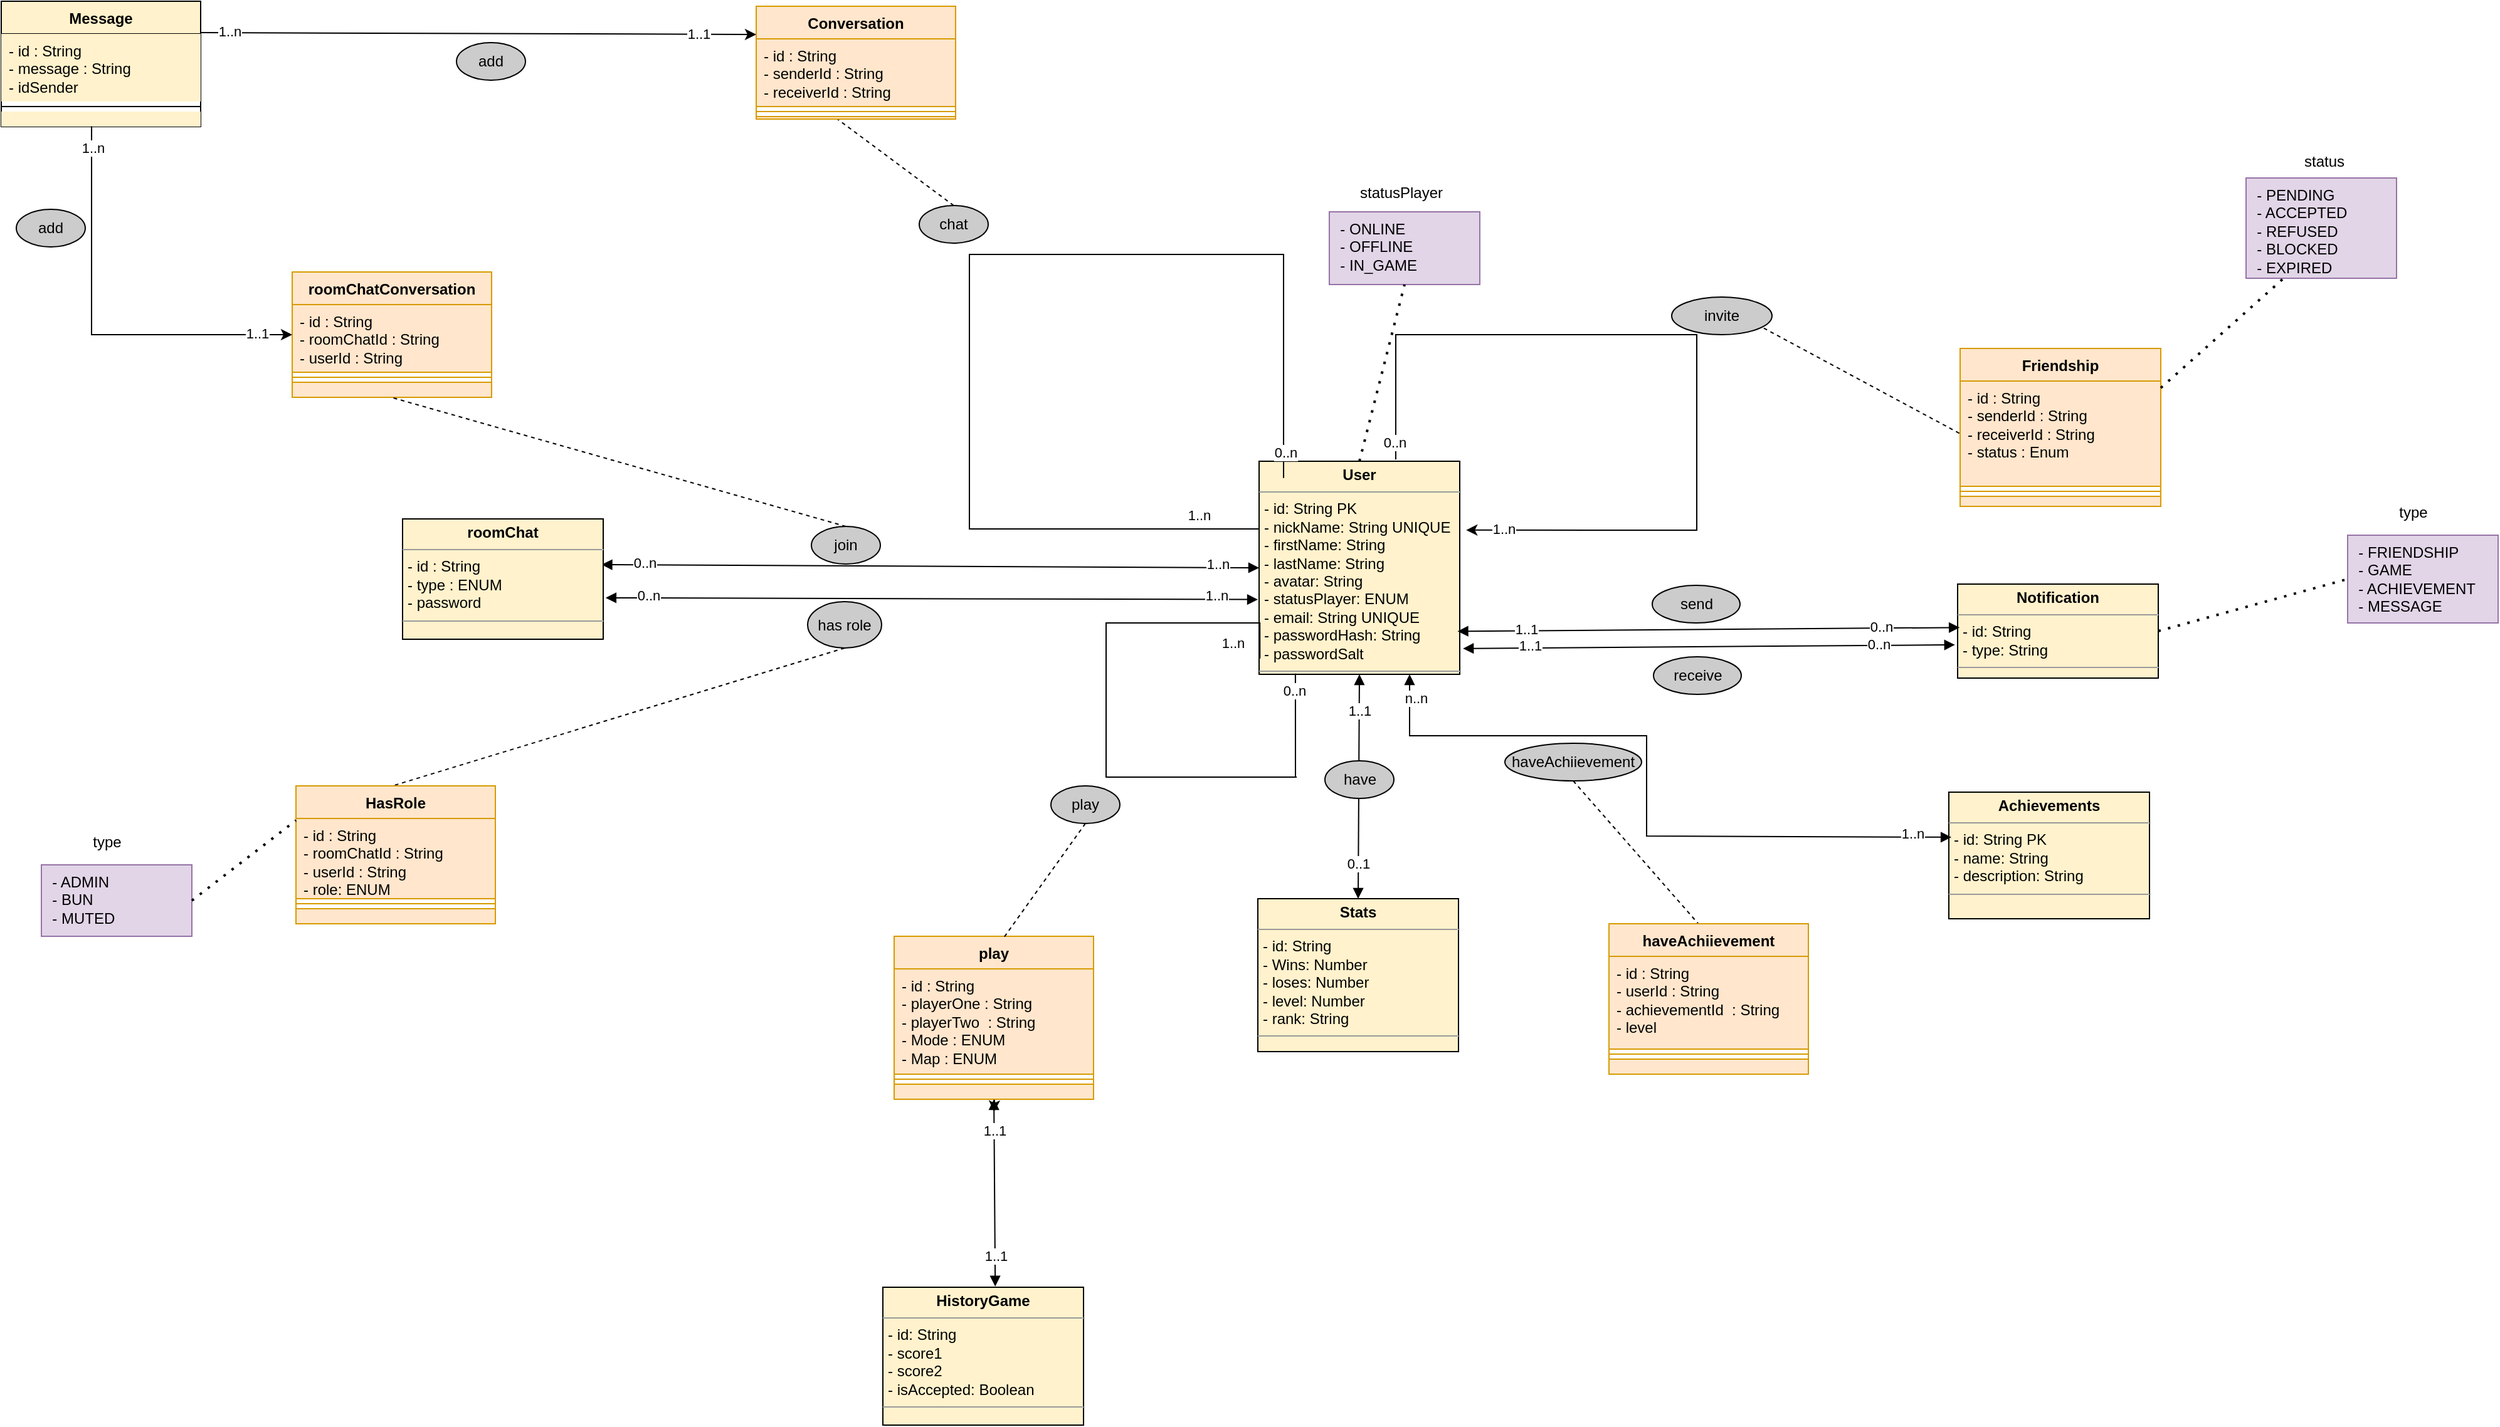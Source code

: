 <mxfile version="21.6.2" type="github">
  <diagram id="C5RBs43oDa-KdzZeNtuy" name="Page-1">
    <mxGraphModel dx="3781" dy="1360" grid="1" gridSize="10" guides="1" tooltips="1" connect="1" arrows="1" fold="1" page="1" pageScale="1" pageWidth="827" pageHeight="1169" math="0" shadow="0">
      <root>
        <mxCell id="WIyWlLk6GJQsqaUBKTNV-0" />
        <mxCell id="WIyWlLk6GJQsqaUBKTNV-1" parent="WIyWlLk6GJQsqaUBKTNV-0" />
        <mxCell id="t-XptclObG062WxtiwhP-8" value="" style="endArrow=none;dashed=1;html=1;rounded=0;exitX=0.918;exitY=0.827;exitDx=0;exitDy=0;exitPerimeter=0;entryX=0;entryY=0.5;entryDx=0;entryDy=0;" parent="WIyWlLk6GJQsqaUBKTNV-1" source="t-XptclObG062WxtiwhP-11" target="MghvTw19m4ujnlylOvt--108" edge="1">
          <mxGeometry width="50" height="50" relative="1" as="geometry">
            <mxPoint x="947" y="1420" as="sourcePoint" />
            <mxPoint x="967" y="1468" as="targetPoint" />
          </mxGeometry>
        </mxCell>
        <mxCell id="t-XptclObG062WxtiwhP-11" value="invite" style="ellipse;whiteSpace=wrap;html=1;fillColor=#CCCCCC;" parent="WIyWlLk6GJQsqaUBKTNV-1" vertex="1">
          <mxGeometry x="940" y="1290" width="80" height="30" as="geometry" />
        </mxCell>
        <mxCell id="MghvTw19m4ujnlylOvt--89" value="&lt;p style=&quot;margin:0px;margin-top:4px;text-align:center;&quot;&gt;&lt;b&gt;User&lt;/b&gt;&lt;/p&gt;&lt;hr size=&quot;1&quot;&gt;&lt;p style=&quot;margin:0px;margin-left:4px;&quot;&gt;- id: String PK&lt;/p&gt;&lt;p style=&quot;margin:0px;margin-left:4px;&quot;&gt;- nickName: String UNIQUE&lt;/p&gt;&lt;p style=&quot;margin:0px;margin-left:4px;&quot;&gt;- firstName: String&lt;/p&gt;&lt;p style=&quot;margin:0px;margin-left:4px;&quot;&gt;- lastName: String&lt;/p&gt;&lt;p style=&quot;margin:0px;margin-left:4px;&quot;&gt;- avatar: String&lt;/p&gt;&lt;p style=&quot;margin:0px;margin-left:4px;&quot;&gt;- statusPlayer: ENUM&lt;/p&gt;&lt;p style=&quot;margin:0px;margin-left:4px;&quot;&gt;- email: String UNIQUE&lt;/p&gt;&lt;p style=&quot;margin:0px;margin-left:4px;&quot;&gt;- passwordHash: String&lt;/p&gt;&lt;p style=&quot;margin:0px;margin-left:4px;&quot;&gt;- passwordSalt&lt;/p&gt;&lt;hr size=&quot;1&quot;&gt;&lt;p style=&quot;margin:0px;margin-left:4px;&quot;&gt;&lt;br&gt;&lt;/p&gt;" style="verticalAlign=top;align=left;overflow=fill;fontSize=12;fontFamily=Helvetica;html=1;whiteSpace=wrap;fillColor=#FFF2CC;" parent="WIyWlLk6GJQsqaUBKTNV-1" vertex="1">
          <mxGeometry x="611" y="1421" width="160" height="170" as="geometry" />
        </mxCell>
        <mxCell id="MghvTw19m4ujnlylOvt--91" value="&lt;p style=&quot;margin:0px;margin-top:4px;text-align:center;&quot;&gt;&lt;b&gt;Stats&lt;/b&gt;&lt;/p&gt;&lt;hr size=&quot;1&quot;&gt;&lt;p style=&quot;margin:0px;margin-left:4px;&quot;&gt;- id: String&lt;br&gt;&lt;/p&gt;&lt;p style=&quot;margin:0px;margin-left:4px;&quot;&gt;- Wins: Number&lt;/p&gt;&lt;p style=&quot;margin:0px;margin-left:4px;&quot;&gt;- loses: Number&lt;/p&gt;&lt;p style=&quot;margin:0px;margin-left:4px;&quot;&gt;- level: Number&lt;/p&gt;&lt;p style=&quot;margin:0px;margin-left:4px;&quot;&gt;- rank: String&lt;/p&gt;&lt;hr size=&quot;1&quot;&gt;&lt;p style=&quot;margin:0px;margin-left:4px;&quot;&gt;&lt;br&gt;&lt;/p&gt;" style="verticalAlign=top;align=left;overflow=fill;fontSize=12;fontFamily=Helvetica;html=1;whiteSpace=wrap;fillColor=#FFF2CC;" parent="WIyWlLk6GJQsqaUBKTNV-1" vertex="1">
          <mxGeometry x="610" y="1770" width="160" height="122" as="geometry" />
        </mxCell>
        <mxCell id="MghvTw19m4ujnlylOvt--92" value="&lt;p style=&quot;margin:0px;margin-top:4px;text-align:center;&quot;&gt;&lt;b&gt;Achievements&lt;/b&gt;&lt;/p&gt;&lt;hr size=&quot;1&quot;&gt;&lt;p style=&quot;margin:0px;margin-left:4px;&quot;&gt;- id: String PK&lt;/p&gt;&lt;p style=&quot;margin:0px;margin-left:4px;&quot;&gt;- name: String&lt;/p&gt;&lt;p style=&quot;margin:0px;margin-left:4px;&quot;&gt;- description: String&lt;/p&gt;&lt;hr size=&quot;1&quot;&gt;&lt;p style=&quot;margin:0px;margin-left:4px;&quot;&gt;&lt;br&gt;&lt;/p&gt;" style="verticalAlign=top;align=left;overflow=fill;fontSize=12;fontFamily=Helvetica;html=1;whiteSpace=wrap;fillColor=#FFF2CC;" parent="WIyWlLk6GJQsqaUBKTNV-1" vertex="1">
          <mxGeometry x="1161" y="1685" width="160" height="101" as="geometry" />
        </mxCell>
        <mxCell id="MghvTw19m4ujnlylOvt--94" value="&lt;p style=&quot;margin:0px;margin-top:4px;text-align:center;&quot;&gt;&lt;b&gt;HistoryGame&lt;/b&gt;&lt;/p&gt;&lt;hr size=&quot;1&quot;&gt;&lt;p style=&quot;margin:0px;margin-left:4px;&quot;&gt;- id: String&lt;/p&gt;&lt;p style=&quot;margin:0px;margin-left:4px;&quot;&gt;- score1&lt;/p&gt;&lt;p style=&quot;margin:0px;margin-left:4px;&quot;&gt;- score2&lt;/p&gt;&lt;p style=&quot;margin:0px;margin-left:4px;&quot;&gt;- isAccepted: Boolean&lt;/p&gt;&lt;hr size=&quot;1&quot;&gt;&lt;p style=&quot;margin:0px;margin-left:4px;&quot;&gt;&lt;br&gt;&lt;/p&gt;&lt;p style=&quot;margin:0px;margin-left:4px;&quot;&gt;&lt;br&gt;&lt;/p&gt;" style="verticalAlign=top;align=left;overflow=fill;fontSize=12;fontFamily=Helvetica;html=1;whiteSpace=wrap;fillColor=#FFF2CC;" parent="WIyWlLk6GJQsqaUBKTNV-1" vertex="1">
          <mxGeometry x="311" y="2080" width="160" height="110" as="geometry" />
        </mxCell>
        <mxCell id="MghvTw19m4ujnlylOvt--97" value="" style="endArrow=block;startArrow=block;endFill=1;startFill=1;html=1;rounded=0;entryX=0.5;entryY=1;entryDx=0;entryDy=0;exitX=0.5;exitY=0;exitDx=0;exitDy=0;" parent="WIyWlLk6GJQsqaUBKTNV-1" source="MghvTw19m4ujnlylOvt--91" target="MghvTw19m4ujnlylOvt--89" edge="1">
          <mxGeometry width="160" relative="1" as="geometry">
            <mxPoint x="897" y="1580" as="sourcePoint" />
            <mxPoint x="896" y="1420" as="targetPoint" />
          </mxGeometry>
        </mxCell>
        <mxCell id="MghvTw19m4ujnlylOvt--98" value="1..1" style="edgeLabel;html=1;align=center;verticalAlign=middle;resizable=0;points=[];" parent="MghvTw19m4ujnlylOvt--97" vertex="1" connectable="0">
          <mxGeometry x="0.689" relative="1" as="geometry">
            <mxPoint y="1" as="offset" />
          </mxGeometry>
        </mxCell>
        <mxCell id="MghvTw19m4ujnlylOvt--99" value="0..1" style="edgeLabel;html=1;align=center;verticalAlign=middle;resizable=0;points=[];" parent="MghvTw19m4ujnlylOvt--97" vertex="1" connectable="0">
          <mxGeometry x="-0.728" relative="1" as="geometry">
            <mxPoint y="-4" as="offset" />
          </mxGeometry>
        </mxCell>
        <mxCell id="MghvTw19m4ujnlylOvt--106" value="have" style="ellipse;whiteSpace=wrap;html=1;fillColor=#CCCCCC;" parent="WIyWlLk6GJQsqaUBKTNV-1" vertex="1">
          <mxGeometry x="663.5" y="1660" width="55" height="30" as="geometry" />
        </mxCell>
        <mxCell id="MghvTw19m4ujnlylOvt--107" value="Friendship" style="swimlane;fontStyle=1;align=center;verticalAlign=top;childLayout=stackLayout;horizontal=1;startSize=26;horizontalStack=0;resizeParent=1;resizeParentMax=0;resizeLast=0;collapsible=1;marginBottom=0;whiteSpace=wrap;html=1;fillColor=#ffe6cc;strokeColor=#d79b00;" parent="WIyWlLk6GJQsqaUBKTNV-1" vertex="1">
          <mxGeometry x="1170" y="1331" width="160" height="126" as="geometry">
            <mxRectangle x="760" y="440" width="100" height="30" as="alternateBounds" />
          </mxGeometry>
        </mxCell>
        <mxCell id="MghvTw19m4ujnlylOvt--108" value="- id : String&lt;br&gt;- senderId : String&lt;br&gt;- receiverId : String&lt;br&gt;- status : Enum" style="text;strokeColor=#d79b00;fillColor=#ffe6cc;align=left;verticalAlign=top;spacingLeft=4;spacingRight=4;overflow=hidden;rotatable=0;points=[[0,0.5],[1,0.5]];portConstraint=eastwest;whiteSpace=wrap;html=1;" parent="MghvTw19m4ujnlylOvt--107" vertex="1">
          <mxGeometry y="26" width="160" height="84" as="geometry" />
        </mxCell>
        <mxCell id="MghvTw19m4ujnlylOvt--109" value="" style="line;strokeWidth=1;fillColor=none;align=left;verticalAlign=middle;spacingTop=-1;spacingLeft=3;spacingRight=3;rotatable=0;labelPosition=right;points=[];portConstraint=eastwest;strokeColor=inherit;" parent="MghvTw19m4ujnlylOvt--107" vertex="1">
          <mxGeometry y="110" width="160" height="8" as="geometry" />
        </mxCell>
        <mxCell id="MghvTw19m4ujnlylOvt--110" value="" style="text;strokeColor=#d79b00;fillColor=#ffe6cc;align=left;verticalAlign=top;spacingLeft=4;spacingRight=4;overflow=hidden;rotatable=0;points=[[0,0.5],[1,0.5]];portConstraint=eastwest;whiteSpace=wrap;html=1;" parent="MghvTw19m4ujnlylOvt--107" vertex="1">
          <mxGeometry y="118" width="160" height="8" as="geometry" />
        </mxCell>
        <mxCell id="MghvTw19m4ujnlylOvt--111" value="" style="endArrow=classic;html=1;rounded=0;entryX=1.032;entryY=0.323;entryDx=0;entryDy=0;exitX=0.681;exitY=-0.008;exitDx=0;exitDy=0;exitPerimeter=0;entryPerimeter=0;" parent="WIyWlLk6GJQsqaUBKTNV-1" source="MghvTw19m4ujnlylOvt--89" target="MghvTw19m4ujnlylOvt--89" edge="1">
          <mxGeometry width="50" height="50" relative="1" as="geometry">
            <mxPoint x="720" y="1410" as="sourcePoint" />
            <mxPoint x="791" y="1479" as="targetPoint" />
            <Array as="points">
              <mxPoint x="720" y="1320" />
              <mxPoint x="960" y="1320" />
              <mxPoint x="960" y="1476" />
            </Array>
          </mxGeometry>
        </mxCell>
        <mxCell id="MghvTw19m4ujnlylOvt--112" value="0..n" style="edgeLabel;html=1;align=center;verticalAlign=middle;resizable=0;points=[];" parent="MghvTw19m4ujnlylOvt--111" vertex="1" connectable="0">
          <mxGeometry x="-0.96" y="1" relative="1" as="geometry">
            <mxPoint as="offset" />
          </mxGeometry>
        </mxCell>
        <mxCell id="MghvTw19m4ujnlylOvt--113" value="1..n" style="edgeLabel;html=1;align=center;verticalAlign=middle;resizable=0;points=[];" parent="MghvTw19m4ujnlylOvt--111" vertex="1" connectable="0">
          <mxGeometry x="0.941" y="-1" relative="1" as="geometry">
            <mxPoint x="10" as="offset" />
          </mxGeometry>
        </mxCell>
        <mxCell id="MghvTw19m4ujnlylOvt--114" value="&amp;nbsp; - PENDING&lt;br&gt;&amp;nbsp; - ACCEPTED&lt;br&gt;&amp;nbsp; - REFUSED&lt;br&gt;&amp;nbsp; - BLOCKED&lt;br&gt;&amp;nbsp; - EXPIRED" style="whiteSpace=wrap;html=1;align=left;verticalAlign=top;fillColor=#e1d5e7;strokeColor=#9673a6;" parent="WIyWlLk6GJQsqaUBKTNV-1" vertex="1">
          <mxGeometry x="1398" y="1195" width="120" height="80" as="geometry" />
        </mxCell>
        <mxCell id="MghvTw19m4ujnlylOvt--115" value="status" style="text;html=1;align=center;verticalAlign=middle;resizable=0;points=[];autosize=1;strokeColor=none;fillColor=none;" parent="WIyWlLk6GJQsqaUBKTNV-1" vertex="1">
          <mxGeometry x="1430" y="1167" width="60" height="30" as="geometry" />
        </mxCell>
        <mxCell id="MghvTw19m4ujnlylOvt--118" value="" style="endArrow=none;dashed=1;html=1;dashPattern=1 3;strokeWidth=2;rounded=0;exitX=1;exitY=0.25;exitDx=0;exitDy=0;entryX=0.25;entryY=1;entryDx=0;entryDy=0;" parent="WIyWlLk6GJQsqaUBKTNV-1" source="MghvTw19m4ujnlylOvt--107" target="MghvTw19m4ujnlylOvt--114" edge="1">
          <mxGeometry width="50" height="50" relative="1" as="geometry">
            <mxPoint x="1356" y="1339" as="sourcePoint" />
            <mxPoint x="1421" y="1231" as="targetPoint" />
          </mxGeometry>
        </mxCell>
        <mxCell id="MghvTw19m4ujnlylOvt--120" value="" style="endArrow=none;html=1;edgeStyle=orthogonalEdgeStyle;rounded=0;entryX=0.004;entryY=0.926;entryDx=0;entryDy=0;entryPerimeter=0;exitX=0.181;exitY=0.996;exitDx=0;exitDy=0;exitPerimeter=0;" parent="WIyWlLk6GJQsqaUBKTNV-1" source="MghvTw19m4ujnlylOvt--89" target="MghvTw19m4ujnlylOvt--89" edge="1">
          <mxGeometry relative="1" as="geometry">
            <mxPoint x="640" y="1580" as="sourcePoint" />
            <mxPoint x="610" y="1528" as="targetPoint" />
            <Array as="points">
              <mxPoint x="641" y="1673" />
              <mxPoint x="489" y="1673" />
              <mxPoint x="489" y="1550" />
              <mxPoint x="613" y="1550" />
            </Array>
          </mxGeometry>
        </mxCell>
        <mxCell id="MghvTw19m4ujnlylOvt--121" value="1..n" style="edgeLabel;html=1;align=center;verticalAlign=middle;resizable=0;points=[];" parent="MghvTw19m4ujnlylOvt--120" vertex="1" connectable="0">
          <mxGeometry x="0.923" y="2" relative="1" as="geometry">
            <mxPoint x="-24" y="7" as="offset" />
          </mxGeometry>
        </mxCell>
        <mxCell id="MghvTw19m4ujnlylOvt--122" value="0..n" style="edgeLabel;html=1;align=center;verticalAlign=middle;resizable=0;points=[];" parent="MghvTw19m4ujnlylOvt--120" vertex="1" connectable="0">
          <mxGeometry x="-0.948" y="-1" relative="1" as="geometry">
            <mxPoint as="offset" />
          </mxGeometry>
        </mxCell>
        <mxCell id="MghvTw19m4ujnlylOvt--123" value="play" style="ellipse;whiteSpace=wrap;html=1;fillColor=#CCCCCC;" parent="WIyWlLk6GJQsqaUBKTNV-1" vertex="1">
          <mxGeometry x="445" y="1680" width="55" height="30" as="geometry" />
        </mxCell>
        <mxCell id="MghvTw19m4ujnlylOvt--172" style="edgeStyle=orthogonalEdgeStyle;rounded=0;orthogonalLoop=1;jettySize=auto;html=1;" parent="WIyWlLk6GJQsqaUBKTNV-1" edge="1">
          <mxGeometry relative="1" as="geometry">
            <mxPoint x="399.667" y="1940" as="targetPoint" />
            <mxPoint x="400" y="1930" as="sourcePoint" />
          </mxGeometry>
        </mxCell>
        <mxCell id="MghvTw19m4ujnlylOvt--124" value="play" style="swimlane;fontStyle=1;align=center;verticalAlign=top;childLayout=stackLayout;horizontal=1;startSize=26;horizontalStack=0;resizeParent=1;resizeParentMax=0;resizeLast=0;collapsible=1;marginBottom=0;whiteSpace=wrap;html=1;fillColor=#ffe6cc;strokeColor=#d79b00;" parent="WIyWlLk6GJQsqaUBKTNV-1" vertex="1">
          <mxGeometry x="320" y="1800" width="159" height="130" as="geometry">
            <mxRectangle x="199" y="327" width="120" height="30" as="alternateBounds" />
          </mxGeometry>
        </mxCell>
        <mxCell id="MghvTw19m4ujnlylOvt--125" value="- id : String&lt;br&gt;- playerOne : String&lt;br&gt;- playerTwo&amp;nbsp; : String&lt;br&gt;- Mode : ENUM&lt;br&gt;- Map : ENUM" style="text;strokeColor=#d79b00;fillColor=#ffe6cc;align=left;verticalAlign=top;spacingLeft=4;spacingRight=4;overflow=hidden;rotatable=0;points=[[0,0.5],[1,0.5]];portConstraint=eastwest;whiteSpace=wrap;html=1;" parent="MghvTw19m4ujnlylOvt--124" vertex="1">
          <mxGeometry y="26" width="159" height="84" as="geometry" />
        </mxCell>
        <mxCell id="MghvTw19m4ujnlylOvt--126" value="" style="line;strokeWidth=1;fillColor=none;align=left;verticalAlign=middle;spacingTop=-1;spacingLeft=3;spacingRight=3;rotatable=0;labelPosition=right;points=[];portConstraint=eastwest;strokeColor=inherit;" parent="MghvTw19m4ujnlylOvt--124" vertex="1">
          <mxGeometry y="110" width="159" height="8" as="geometry" />
        </mxCell>
        <mxCell id="MghvTw19m4ujnlylOvt--127" value="" style="text;strokeColor=#d79b00;fillColor=#ffe6cc;align=left;verticalAlign=top;spacingLeft=4;spacingRight=4;overflow=hidden;rotatable=0;points=[[0,0.5],[1,0.5]];portConstraint=eastwest;whiteSpace=wrap;html=1;" parent="MghvTw19m4ujnlylOvt--124" vertex="1">
          <mxGeometry y="118" width="159" height="12" as="geometry" />
        </mxCell>
        <mxCell id="MghvTw19m4ujnlylOvt--128" value="" style="endArrow=none;dashed=1;html=1;rounded=0;exitX=0.5;exitY=1;exitDx=0;exitDy=0;entryX=0.547;entryY=0.013;entryDx=0;entryDy=0;entryPerimeter=0;" parent="WIyWlLk6GJQsqaUBKTNV-1" source="MghvTw19m4ujnlylOvt--123" target="MghvTw19m4ujnlylOvt--124" edge="1">
          <mxGeometry width="50" height="50" relative="1" as="geometry">
            <mxPoint x="395" y="1572" as="sourcePoint" />
            <mxPoint x="348" y="1819" as="targetPoint" />
            <Array as="points" />
          </mxGeometry>
        </mxCell>
        <mxCell id="MghvTw19m4ujnlylOvt--129" value="" style="endArrow=block;startArrow=block;endFill=1;startFill=1;html=1;rounded=0;exitX=0.56;exitY=-0.006;exitDx=0;exitDy=0;exitPerimeter=0;" parent="WIyWlLk6GJQsqaUBKTNV-1" source="MghvTw19m4ujnlylOvt--94" target="MghvTw19m4ujnlylOvt--127" edge="1">
          <mxGeometry width="160" relative="1" as="geometry">
            <mxPoint x="400" y="2118" as="sourcePoint" />
            <mxPoint x="400" y="1910" as="targetPoint" />
          </mxGeometry>
        </mxCell>
        <mxCell id="MghvTw19m4ujnlylOvt--130" value="1..1" style="edgeLabel;html=1;align=center;verticalAlign=middle;resizable=0;points=[];" parent="MghvTw19m4ujnlylOvt--129" vertex="1" connectable="0">
          <mxGeometry x="0.689" relative="1" as="geometry">
            <mxPoint y="1" as="offset" />
          </mxGeometry>
        </mxCell>
        <mxCell id="MghvTw19m4ujnlylOvt--131" value="1..1" style="edgeLabel;html=1;align=center;verticalAlign=middle;resizable=0;points=[];" parent="MghvTw19m4ujnlylOvt--129" vertex="1" connectable="0">
          <mxGeometry x="-0.728" relative="1" as="geometry">
            <mxPoint y="-4" as="offset" />
          </mxGeometry>
        </mxCell>
        <mxCell id="MghvTw19m4ujnlylOvt--132" value="" style="endArrow=none;html=1;edgeStyle=orthogonalEdgeStyle;rounded=0;entryX=0.122;entryY=-0.004;entryDx=0;entryDy=0;exitX=0;exitY=0.25;exitDx=0;exitDy=0;entryPerimeter=0;" parent="WIyWlLk6GJQsqaUBKTNV-1" edge="1">
          <mxGeometry relative="1" as="geometry">
            <mxPoint x="611" y="1473.5" as="sourcePoint" />
            <mxPoint x="630.52" y="1434.384" as="targetPoint" />
            <Array as="points">
              <mxPoint x="610" y="1475" />
              <mxPoint x="380" y="1475" />
              <mxPoint x="380" y="1256" />
              <mxPoint x="630" y="1256" />
              <mxPoint x="630" y="1446" />
            </Array>
          </mxGeometry>
        </mxCell>
        <mxCell id="MghvTw19m4ujnlylOvt--133" value="0..n" style="edgeLabel;html=1;align=center;verticalAlign=middle;resizable=0;points=[];" parent="MghvTw19m4ujnlylOvt--132" vertex="1" connectable="0">
          <mxGeometry x="0.953" y="1" relative="1" as="geometry">
            <mxPoint as="offset" />
          </mxGeometry>
        </mxCell>
        <mxCell id="MghvTw19m4ujnlylOvt--134" value="1..n" style="edgeLabel;html=1;align=center;verticalAlign=middle;resizable=0;points=[];" parent="MghvTw19m4ujnlylOvt--132" vertex="1" connectable="0">
          <mxGeometry x="-0.934" y="-2" relative="1" as="geometry">
            <mxPoint x="-21" y="-9" as="offset" />
          </mxGeometry>
        </mxCell>
        <mxCell id="MghvTw19m4ujnlylOvt--135" value="" style="endArrow=none;dashed=1;html=1;rounded=0;entryX=0.408;entryY=1.046;entryDx=0;entryDy=0;entryPerimeter=0;exitX=0.5;exitY=0;exitDx=0;exitDy=0;" parent="WIyWlLk6GJQsqaUBKTNV-1" source="MghvTw19m4ujnlylOvt--140" target="MghvTw19m4ujnlylOvt--139" edge="1">
          <mxGeometry width="50" height="50" relative="1" as="geometry">
            <mxPoint x="340" y="1399" as="sourcePoint" />
            <mxPoint x="453.977" y="1323.988" as="targetPoint" />
          </mxGeometry>
        </mxCell>
        <mxCell id="MghvTw19m4ujnlylOvt--136" value="Conversation" style="swimlane;fontStyle=1;align=center;verticalAlign=top;childLayout=stackLayout;horizontal=1;startSize=26;horizontalStack=0;resizeParent=1;resizeParentMax=0;resizeLast=0;collapsible=1;marginBottom=0;whiteSpace=wrap;html=1;fillColor=#ffe6cc;strokeColor=#d79b00;" parent="WIyWlLk6GJQsqaUBKTNV-1" vertex="1">
          <mxGeometry x="210" y="1058" width="159" height="90" as="geometry">
            <mxRectangle x="199" y="327" width="120" height="30" as="alternateBounds" />
          </mxGeometry>
        </mxCell>
        <mxCell id="MghvTw19m4ujnlylOvt--137" value="- id : String&lt;br&gt;- senderId : String&lt;br&gt;- receiverId : String" style="text;strokeColor=#d79b00;fillColor=#ffe6cc;align=left;verticalAlign=top;spacingLeft=4;spacingRight=4;overflow=hidden;rotatable=0;points=[[0,0.5],[1,0.5]];portConstraint=eastwest;whiteSpace=wrap;html=1;" parent="MghvTw19m4ujnlylOvt--136" vertex="1">
          <mxGeometry y="26" width="159" height="54" as="geometry" />
        </mxCell>
        <mxCell id="MghvTw19m4ujnlylOvt--138" value="" style="line;strokeWidth=1;fillColor=none;align=left;verticalAlign=middle;spacingTop=-1;spacingLeft=3;spacingRight=3;rotatable=0;labelPosition=right;points=[];portConstraint=eastwest;strokeColor=inherit;" parent="MghvTw19m4ujnlylOvt--136" vertex="1">
          <mxGeometry y="80" width="159" height="8" as="geometry" />
        </mxCell>
        <mxCell id="MghvTw19m4ujnlylOvt--139" value="" style="text;strokeColor=#d79b00;fillColor=#ffe6cc;align=left;verticalAlign=top;spacingLeft=4;spacingRight=4;overflow=hidden;rotatable=0;points=[[0,0.5],[1,0.5]];portConstraint=eastwest;whiteSpace=wrap;html=1;" parent="MghvTw19m4ujnlylOvt--136" vertex="1">
          <mxGeometry y="88" width="159" height="2" as="geometry" />
        </mxCell>
        <mxCell id="MghvTw19m4ujnlylOvt--140" value="chat" style="ellipse;whiteSpace=wrap;html=1;fillColor=#CCCCCC;" parent="WIyWlLk6GJQsqaUBKTNV-1" vertex="1">
          <mxGeometry x="340" y="1217" width="55" height="30" as="geometry" />
        </mxCell>
        <mxCell id="MghvTw19m4ujnlylOvt--141" value="Message" style="swimlane;fontStyle=1;align=center;verticalAlign=top;childLayout=stackLayout;horizontal=1;startSize=26;horizontalStack=0;resizeParent=1;resizeParentMax=0;resizeLast=0;collapsible=1;marginBottom=0;whiteSpace=wrap;html=1;fillColor=#FFF2CC;" parent="WIyWlLk6GJQsqaUBKTNV-1" vertex="1">
          <mxGeometry x="-392" y="1054" width="159" height="100" as="geometry">
            <mxRectangle x="-159" y="322" width="90" height="30" as="alternateBounds" />
          </mxGeometry>
        </mxCell>
        <mxCell id="MghvTw19m4ujnlylOvt--142" value="- id : String&lt;br&gt;- message : String&lt;br&gt;- idSender" style="text;strokeColor=none;fillColor=#FFF2CC;align=left;verticalAlign=top;spacingLeft=4;spacingRight=4;overflow=hidden;rotatable=0;points=[[0,0.5],[1,0.5]];portConstraint=eastwest;whiteSpace=wrap;html=1;" parent="MghvTw19m4ujnlylOvt--141" vertex="1">
          <mxGeometry y="26" width="159" height="54" as="geometry" />
        </mxCell>
        <mxCell id="MghvTw19m4ujnlylOvt--143" value="" style="line;strokeWidth=1;fillColor=none;align=left;verticalAlign=middle;spacingTop=-1;spacingLeft=3;spacingRight=3;rotatable=0;labelPosition=right;points=[];portConstraint=eastwest;strokeColor=inherit;" parent="MghvTw19m4ujnlylOvt--141" vertex="1">
          <mxGeometry y="80" width="159" height="8" as="geometry" />
        </mxCell>
        <mxCell id="MghvTw19m4ujnlylOvt--144" value="" style="text;strokeColor=none;fillColor=#FFF2CC;align=left;verticalAlign=top;spacingLeft=4;spacingRight=4;overflow=hidden;rotatable=0;points=[[0,0.5],[1,0.5]];portConstraint=eastwest;whiteSpace=wrap;html=1;" parent="MghvTw19m4ujnlylOvt--141" vertex="1">
          <mxGeometry y="88" width="159" height="12" as="geometry" />
        </mxCell>
        <mxCell id="MghvTw19m4ujnlylOvt--145" value="add" style="ellipse;whiteSpace=wrap;html=1;fillColor=#CCCCCC;" parent="WIyWlLk6GJQsqaUBKTNV-1" vertex="1">
          <mxGeometry x="-29" y="1087" width="55" height="30" as="geometry" />
        </mxCell>
        <mxCell id="MghvTw19m4ujnlylOvt--146" value="" style="endArrow=classic;html=1;rounded=0;entryX=0;entryY=0.25;entryDx=0;entryDy=0;exitX=1;exitY=0.25;exitDx=0;exitDy=0;" parent="WIyWlLk6GJQsqaUBKTNV-1" source="MghvTw19m4ujnlylOvt--141" target="MghvTw19m4ujnlylOvt--136" edge="1">
          <mxGeometry width="50" height="50" relative="1" as="geometry">
            <mxPoint x="-160" y="1082" as="sourcePoint" />
            <mxPoint x="130" y="1080" as="targetPoint" />
          </mxGeometry>
        </mxCell>
        <mxCell id="MghvTw19m4ujnlylOvt--147" value="1..1" style="edgeLabel;html=1;align=center;verticalAlign=middle;resizable=0;points=[];" parent="MghvTw19m4ujnlylOvt--146" vertex="1" connectable="0">
          <mxGeometry x="0.688" y="-1" relative="1" as="geometry">
            <mxPoint x="23" y="-2" as="offset" />
          </mxGeometry>
        </mxCell>
        <mxCell id="MghvTw19m4ujnlylOvt--148" value="1..n" style="edgeLabel;html=1;align=center;verticalAlign=middle;resizable=0;points=[];" parent="MghvTw19m4ujnlylOvt--146" vertex="1" connectable="0">
          <mxGeometry x="-0.896" y="1" relative="1" as="geometry">
            <mxPoint as="offset" />
          </mxGeometry>
        </mxCell>
        <mxCell id="MghvTw19m4ujnlylOvt--149" value="" style="endArrow=block;startArrow=block;endFill=1;startFill=1;html=1;rounded=0;exitX=0.992;exitY=0.38;exitDx=0;exitDy=0;exitPerimeter=0;entryX=0;entryY=0.5;entryDx=0;entryDy=0;" parent="WIyWlLk6GJQsqaUBKTNV-1" source="MghvTw19m4ujnlylOvt--152" target="MghvTw19m4ujnlylOvt--89" edge="1">
          <mxGeometry width="160" relative="1" as="geometry">
            <mxPoint x="172.5" y="1500" as="sourcePoint" />
            <mxPoint x="562.5" y="1500" as="targetPoint" />
          </mxGeometry>
        </mxCell>
        <mxCell id="MghvTw19m4ujnlylOvt--150" value="1..n" style="edgeLabel;html=1;align=center;verticalAlign=middle;resizable=0;points=[];" parent="MghvTw19m4ujnlylOvt--149" vertex="1" connectable="0">
          <mxGeometry x="0.689" relative="1" as="geometry">
            <mxPoint x="48" y="-3" as="offset" />
          </mxGeometry>
        </mxCell>
        <mxCell id="MghvTw19m4ujnlylOvt--151" value="0..n" style="edgeLabel;html=1;align=center;verticalAlign=middle;resizable=0;points=[];" parent="MghvTw19m4ujnlylOvt--149" vertex="1" connectable="0">
          <mxGeometry x="-0.728" relative="1" as="geometry">
            <mxPoint x="-37" y="-2" as="offset" />
          </mxGeometry>
        </mxCell>
        <mxCell id="MghvTw19m4ujnlylOvt--152" value="&lt;p style=&quot;margin:0px;margin-top:4px;text-align:center;&quot;&gt;&lt;b&gt;roomChat&lt;/b&gt;&lt;/p&gt;&lt;hr size=&quot;1&quot;&gt;&lt;p style=&quot;margin:0px;margin-left:4px;&quot;&gt;- id : String&lt;/p&gt;&lt;p style=&quot;margin:0px;margin-left:4px;&quot;&gt;- type : ENUM&lt;/p&gt;&lt;p style=&quot;margin:0px;margin-left:4px;&quot;&gt;- password&lt;/p&gt;&lt;hr size=&quot;1&quot;&gt;&lt;p style=&quot;margin:0px;margin-left:4px;&quot;&gt;&lt;br&gt;&lt;/p&gt;" style="verticalAlign=top;align=left;overflow=fill;fontSize=12;fontFamily=Helvetica;html=1;whiteSpace=wrap;fillColor=#FFF2CC;" parent="WIyWlLk6GJQsqaUBKTNV-1" vertex="1">
          <mxGeometry x="-72" y="1467" width="160" height="96" as="geometry" />
        </mxCell>
        <mxCell id="MghvTw19m4ujnlylOvt--153" value="join" style="ellipse;whiteSpace=wrap;html=1;fillColor=#CCCCCC;" parent="WIyWlLk6GJQsqaUBKTNV-1" vertex="1">
          <mxGeometry x="254" y="1473" width="55" height="30" as="geometry" />
        </mxCell>
        <mxCell id="MghvTw19m4ujnlylOvt--156" value="roomChatConversation" style="swimlane;fontStyle=1;align=center;verticalAlign=top;childLayout=stackLayout;horizontal=1;startSize=26;horizontalStack=0;resizeParent=1;resizeParentMax=0;resizeLast=0;collapsible=1;marginBottom=0;whiteSpace=wrap;html=1;fillColor=#ffe6cc;strokeColor=#d79b00;" parent="WIyWlLk6GJQsqaUBKTNV-1" vertex="1">
          <mxGeometry x="-160" y="1270" width="159" height="100" as="geometry">
            <mxRectangle x="199" y="327" width="120" height="30" as="alternateBounds" />
          </mxGeometry>
        </mxCell>
        <mxCell id="MghvTw19m4ujnlylOvt--157" value="- id : String&lt;br&gt;- roomChatId : String&lt;br&gt;- userId : String" style="text;strokeColor=#d79b00;fillColor=#ffe6cc;align=left;verticalAlign=top;spacingLeft=4;spacingRight=4;overflow=hidden;rotatable=0;points=[[0,0.5],[1,0.5]];portConstraint=eastwest;whiteSpace=wrap;html=1;" parent="MghvTw19m4ujnlylOvt--156" vertex="1">
          <mxGeometry y="26" width="159" height="54" as="geometry" />
        </mxCell>
        <mxCell id="MghvTw19m4ujnlylOvt--158" value="" style="line;strokeWidth=1;fillColor=none;align=left;verticalAlign=middle;spacingTop=-1;spacingLeft=3;spacingRight=3;rotatable=0;labelPosition=right;points=[];portConstraint=eastwest;strokeColor=inherit;" parent="MghvTw19m4ujnlylOvt--156" vertex="1">
          <mxGeometry y="80" width="159" height="8" as="geometry" />
        </mxCell>
        <mxCell id="MghvTw19m4ujnlylOvt--159" value="" style="text;strokeColor=#d79b00;fillColor=#ffe6cc;align=left;verticalAlign=top;spacingLeft=4;spacingRight=4;overflow=hidden;rotatable=0;points=[[0,0.5],[1,0.5]];portConstraint=eastwest;whiteSpace=wrap;html=1;" parent="MghvTw19m4ujnlylOvt--156" vertex="1">
          <mxGeometry y="88" width="159" height="12" as="geometry" />
        </mxCell>
        <mxCell id="MghvTw19m4ujnlylOvt--160" value="" style="endArrow=none;dashed=1;html=1;rounded=0;exitX=0.5;exitY=0;exitDx=0;exitDy=0;entryX=0.491;entryY=0.979;entryDx=0;entryDy=0;entryPerimeter=0;" parent="WIyWlLk6GJQsqaUBKTNV-1" source="MghvTw19m4ujnlylOvt--153" target="MghvTw19m4ujnlylOvt--159" edge="1">
          <mxGeometry width="50" height="50" relative="1" as="geometry">
            <mxPoint x="316" y="1584" as="sourcePoint" />
            <mxPoint x="-82" y="1370" as="targetPoint" />
            <Array as="points" />
          </mxGeometry>
        </mxCell>
        <mxCell id="MghvTw19m4ujnlylOvt--164" value="" style="endArrow=classic;html=1;rounded=0;exitX=0.453;exitY=0.974;exitDx=0;exitDy=0;entryX=0;entryY=0.5;entryDx=0;entryDy=0;exitPerimeter=0;" parent="WIyWlLk6GJQsqaUBKTNV-1" source="MghvTw19m4ujnlylOvt--144" target="MghvTw19m4ujnlylOvt--156" edge="1">
          <mxGeometry width="50" height="50" relative="1" as="geometry">
            <mxPoint x="-347" y="1214" as="sourcePoint" />
            <mxPoint x="-118.5" y="1789" as="targetPoint" />
            <Array as="points">
              <mxPoint x="-320" y="1320" />
            </Array>
          </mxGeometry>
        </mxCell>
        <mxCell id="MghvTw19m4ujnlylOvt--165" value="1..1" style="edgeLabel;html=1;align=center;verticalAlign=middle;resizable=0;points=[];" parent="MghvTw19m4ujnlylOvt--164" vertex="1" connectable="0">
          <mxGeometry x="0.688" y="-1" relative="1" as="geometry">
            <mxPoint x="23" y="-2" as="offset" />
          </mxGeometry>
        </mxCell>
        <mxCell id="MghvTw19m4ujnlylOvt--166" value="1..n" style="edgeLabel;html=1;align=center;verticalAlign=middle;resizable=0;points=[];" parent="MghvTw19m4ujnlylOvt--164" vertex="1" connectable="0">
          <mxGeometry x="-0.896" y="1" relative="1" as="geometry">
            <mxPoint as="offset" />
          </mxGeometry>
        </mxCell>
        <mxCell id="MghvTw19m4ujnlylOvt--167" value="add" style="ellipse;whiteSpace=wrap;html=1;fillColor=#CCCCCC;" parent="WIyWlLk6GJQsqaUBKTNV-1" vertex="1">
          <mxGeometry x="-380" y="1220" width="55" height="30" as="geometry" />
        </mxCell>
        <mxCell id="NYGKilVLgx-iFyE2PsxB-4" value="send" style="ellipse;whiteSpace=wrap;html=1;fillColor=#CCCCCC;" parent="WIyWlLk6GJQsqaUBKTNV-1" vertex="1">
          <mxGeometry x="924.5" y="1520" width="70" height="30" as="geometry" />
        </mxCell>
        <mxCell id="NYGKilVLgx-iFyE2PsxB-10" value="&amp;nbsp; - FRIENDSHIP&lt;br&gt;&amp;nbsp; - GAME&lt;br&gt;&amp;nbsp; - ACHIEVEMENT&lt;br&gt;&amp;nbsp; - MESSAGE" style="whiteSpace=wrap;html=1;align=left;verticalAlign=top;fillColor=#e1d5e7;strokeColor=#9673a6;" parent="WIyWlLk6GJQsqaUBKTNV-1" vertex="1">
          <mxGeometry x="1479" y="1480" width="120" height="70" as="geometry" />
        </mxCell>
        <mxCell id="NYGKilVLgx-iFyE2PsxB-11" value="&lt;p style=&quot;margin:0px;margin-top:4px;text-align:center;&quot;&gt;&lt;b&gt;Notification&lt;/b&gt;&lt;/p&gt;&lt;hr size=&quot;1&quot;&gt;&lt;p style=&quot;margin:0px;margin-left:4px;&quot;&gt;- id: String&lt;/p&gt;&lt;p style=&quot;margin:0px;margin-left:4px;&quot;&gt;- type: String&lt;/p&gt;&lt;hr size=&quot;1&quot;&gt;&lt;p style=&quot;margin:0px;margin-left:4px;&quot;&gt;&lt;br&gt;&lt;/p&gt;" style="verticalAlign=top;align=left;overflow=fill;fontSize=12;fontFamily=Helvetica;html=1;whiteSpace=wrap;fillColor=#FFF2CC;" parent="WIyWlLk6GJQsqaUBKTNV-1" vertex="1">
          <mxGeometry x="1168" y="1519" width="160" height="75" as="geometry" />
        </mxCell>
        <mxCell id="NYGKilVLgx-iFyE2PsxB-12" value="" style="endArrow=block;startArrow=block;endFill=1;startFill=1;html=1;rounded=0;entryX=0.01;entryY=0.462;entryDx=0;entryDy=0;exitX=0.989;exitY=0.798;exitDx=0;exitDy=0;exitPerimeter=0;entryPerimeter=0;" parent="WIyWlLk6GJQsqaUBKTNV-1" source="MghvTw19m4ujnlylOvt--89" target="NYGKilVLgx-iFyE2PsxB-11" edge="1">
          <mxGeometry width="160" relative="1" as="geometry">
            <mxPoint x="781" y="1550" as="sourcePoint" />
            <mxPoint x="1009" y="1550" as="targetPoint" />
          </mxGeometry>
        </mxCell>
        <mxCell id="NYGKilVLgx-iFyE2PsxB-13" value="0..n" style="edgeLabel;html=1;align=center;verticalAlign=middle;resizable=0;points=[];" parent="NYGKilVLgx-iFyE2PsxB-12" vertex="1" connectable="0">
          <mxGeometry x="0.689" relative="1" as="geometry">
            <mxPoint y="-1" as="offset" />
          </mxGeometry>
        </mxCell>
        <mxCell id="NYGKilVLgx-iFyE2PsxB-14" value="1..1" style="edgeLabel;html=1;align=center;verticalAlign=middle;resizable=0;points=[];" parent="NYGKilVLgx-iFyE2PsxB-12" vertex="1" connectable="0">
          <mxGeometry x="-0.728" relative="1" as="geometry">
            <mxPoint y="-2" as="offset" />
          </mxGeometry>
        </mxCell>
        <mxCell id="NYGKilVLgx-iFyE2PsxB-26" value="" style="endArrow=block;startArrow=block;endFill=1;startFill=1;html=1;rounded=0;exitX=1.012;exitY=0.656;exitDx=0;exitDy=0;exitPerimeter=0;entryX=-0.006;entryY=0.649;entryDx=0;entryDy=0;entryPerimeter=0;" parent="WIyWlLk6GJQsqaUBKTNV-1" source="MghvTw19m4ujnlylOvt--152" target="MghvTw19m4ujnlylOvt--89" edge="1">
          <mxGeometry width="160" relative="1" as="geometry">
            <mxPoint x="91" y="1513" as="sourcePoint" />
            <mxPoint x="580" y="1530" as="targetPoint" />
          </mxGeometry>
        </mxCell>
        <mxCell id="NYGKilVLgx-iFyE2PsxB-27" value="1..n" style="edgeLabel;html=1;align=center;verticalAlign=middle;resizable=0;points=[];" parent="NYGKilVLgx-iFyE2PsxB-26" vertex="1" connectable="0">
          <mxGeometry x="0.689" relative="1" as="geometry">
            <mxPoint x="48" y="-3" as="offset" />
          </mxGeometry>
        </mxCell>
        <mxCell id="NYGKilVLgx-iFyE2PsxB-28" value="0..n" style="edgeLabel;html=1;align=center;verticalAlign=middle;resizable=0;points=[];" parent="NYGKilVLgx-iFyE2PsxB-26" vertex="1" connectable="0">
          <mxGeometry x="-0.728" relative="1" as="geometry">
            <mxPoint x="-37" y="-2" as="offset" />
          </mxGeometry>
        </mxCell>
        <mxCell id="NYGKilVLgx-iFyE2PsxB-29" value="has role" style="ellipse;whiteSpace=wrap;html=1;fillColor=#CCCCCC;" parent="WIyWlLk6GJQsqaUBKTNV-1" vertex="1">
          <mxGeometry x="251" y="1533" width="59" height="37" as="geometry" />
        </mxCell>
        <mxCell id="NYGKilVLgx-iFyE2PsxB-30" value="" style="endArrow=none;dashed=1;html=1;rounded=0;exitX=0.5;exitY=1;exitDx=0;exitDy=0;" parent="WIyWlLk6GJQsqaUBKTNV-1" source="NYGKilVLgx-iFyE2PsxB-29" edge="1">
          <mxGeometry width="50" height="50" relative="1" as="geometry">
            <mxPoint x="262" y="1683" as="sourcePoint" />
            <mxPoint x="-80" y="1680" as="targetPoint" />
            <Array as="points" />
          </mxGeometry>
        </mxCell>
        <mxCell id="NYGKilVLgx-iFyE2PsxB-31" value="HasRole" style="swimlane;fontStyle=1;align=center;verticalAlign=top;childLayout=stackLayout;horizontal=1;startSize=26;horizontalStack=0;resizeParent=1;resizeParentMax=0;resizeLast=0;collapsible=1;marginBottom=0;whiteSpace=wrap;html=1;fillColor=#ffe6cc;strokeColor=#d79b00;" parent="WIyWlLk6GJQsqaUBKTNV-1" vertex="1">
          <mxGeometry x="-157" y="1680" width="159" height="110" as="geometry">
            <mxRectangle x="199" y="327" width="120" height="30" as="alternateBounds" />
          </mxGeometry>
        </mxCell>
        <mxCell id="NYGKilVLgx-iFyE2PsxB-32" value="- id : String&lt;br&gt;- roomChatId : String&lt;br&gt;- userId : String&lt;br&gt;- role: ENUM" style="text;strokeColor=#d79b00;fillColor=#ffe6cc;align=left;verticalAlign=top;spacingLeft=4;spacingRight=4;overflow=hidden;rotatable=0;points=[[0,0.5],[1,0.5]];portConstraint=eastwest;whiteSpace=wrap;html=1;" parent="NYGKilVLgx-iFyE2PsxB-31" vertex="1">
          <mxGeometry y="26" width="159" height="64" as="geometry" />
        </mxCell>
        <mxCell id="NYGKilVLgx-iFyE2PsxB-33" value="" style="line;strokeWidth=1;fillColor=none;align=left;verticalAlign=middle;spacingTop=-1;spacingLeft=3;spacingRight=3;rotatable=0;labelPosition=right;points=[];portConstraint=eastwest;strokeColor=inherit;" parent="NYGKilVLgx-iFyE2PsxB-31" vertex="1">
          <mxGeometry y="90" width="159" height="8" as="geometry" />
        </mxCell>
        <mxCell id="NYGKilVLgx-iFyE2PsxB-34" value="" style="text;strokeColor=#d79b00;fillColor=#ffe6cc;align=left;verticalAlign=top;spacingLeft=4;spacingRight=4;overflow=hidden;rotatable=0;points=[[0,0.5],[1,0.5]];portConstraint=eastwest;whiteSpace=wrap;html=1;" parent="NYGKilVLgx-iFyE2PsxB-31" vertex="1">
          <mxGeometry y="98" width="159" height="12" as="geometry" />
        </mxCell>
        <mxCell id="NYGKilVLgx-iFyE2PsxB-35" value="" style="endArrow=none;dashed=1;html=1;dashPattern=1 3;strokeWidth=2;rounded=0;exitX=1;exitY=0.5;exitDx=0;exitDy=0;entryX=0;entryY=0.5;entryDx=0;entryDy=0;" parent="WIyWlLk6GJQsqaUBKTNV-1" source="NYGKilVLgx-iFyE2PsxB-11" target="NYGKilVLgx-iFyE2PsxB-10" edge="1">
          <mxGeometry width="50" height="50" relative="1" as="geometry">
            <mxPoint x="1340" y="1372" as="sourcePoint" />
            <mxPoint x="1438" y="1285" as="targetPoint" />
          </mxGeometry>
        </mxCell>
        <mxCell id="NYGKilVLgx-iFyE2PsxB-36" value="type" style="text;html=1;align=center;verticalAlign=middle;resizable=0;points=[];autosize=1;strokeColor=none;fillColor=none;" parent="WIyWlLk6GJQsqaUBKTNV-1" vertex="1">
          <mxGeometry x="1506" y="1447" width="50" height="30" as="geometry" />
        </mxCell>
        <mxCell id="NYGKilVLgx-iFyE2PsxB-37" value="&amp;nbsp; - ADMIN&lt;br&gt;&amp;nbsp; - BUN&lt;br&gt;&amp;nbsp; - MUTED" style="whiteSpace=wrap;html=1;align=left;verticalAlign=top;fillColor=#e1d5e7;strokeColor=#9673a6;" parent="WIyWlLk6GJQsqaUBKTNV-1" vertex="1">
          <mxGeometry x="-360" y="1743" width="120" height="57" as="geometry" />
        </mxCell>
        <mxCell id="NYGKilVLgx-iFyE2PsxB-38" value="type" style="text;html=1;align=center;verticalAlign=middle;resizable=0;points=[];autosize=1;strokeColor=none;fillColor=none;" parent="WIyWlLk6GJQsqaUBKTNV-1" vertex="1">
          <mxGeometry x="-333" y="1710" width="50" height="30" as="geometry" />
        </mxCell>
        <mxCell id="NYGKilVLgx-iFyE2PsxB-40" value="" style="endArrow=none;dashed=1;html=1;dashPattern=1 3;strokeWidth=2;rounded=0;exitX=1;exitY=0.5;exitDx=0;exitDy=0;entryX=0;entryY=0.25;entryDx=0;entryDy=0;" parent="WIyWlLk6GJQsqaUBKTNV-1" source="NYGKilVLgx-iFyE2PsxB-37" target="NYGKilVLgx-iFyE2PsxB-31" edge="1">
          <mxGeometry width="50" height="50" relative="1" as="geometry">
            <mxPoint x="-311" y="1884" as="sourcePoint" />
            <mxPoint x="-160" y="1842" as="targetPoint" />
          </mxGeometry>
        </mxCell>
        <mxCell id="7HZAtPfpIDrincsayFRK-0" value="" style="endArrow=block;startArrow=block;endFill=1;startFill=1;html=1;rounded=0;exitX=1.016;exitY=0.879;exitDx=0;exitDy=0;exitPerimeter=0;entryX=-0.013;entryY=0.646;entryDx=0;entryDy=0;entryPerimeter=0;" parent="WIyWlLk6GJQsqaUBKTNV-1" source="MghvTw19m4ujnlylOvt--89" target="NYGKilVLgx-iFyE2PsxB-11" edge="1">
          <mxGeometry width="160" relative="1" as="geometry">
            <mxPoint x="779" y="1563" as="sourcePoint" />
            <mxPoint x="1150" y="1570" as="targetPoint" />
          </mxGeometry>
        </mxCell>
        <mxCell id="7HZAtPfpIDrincsayFRK-1" value="0..n" style="edgeLabel;html=1;align=center;verticalAlign=middle;resizable=0;points=[];" parent="7HZAtPfpIDrincsayFRK-0" vertex="1" connectable="0">
          <mxGeometry x="0.689" relative="1" as="geometry">
            <mxPoint y="-1" as="offset" />
          </mxGeometry>
        </mxCell>
        <mxCell id="7HZAtPfpIDrincsayFRK-2" value="1..1" style="edgeLabel;html=1;align=center;verticalAlign=middle;resizable=0;points=[];" parent="7HZAtPfpIDrincsayFRK-0" vertex="1" connectable="0">
          <mxGeometry x="-0.728" relative="1" as="geometry">
            <mxPoint y="-2" as="offset" />
          </mxGeometry>
        </mxCell>
        <mxCell id="7HZAtPfpIDrincsayFRK-3" value="receive" style="ellipse;whiteSpace=wrap;html=1;fillColor=#CCCCCC;" parent="WIyWlLk6GJQsqaUBKTNV-1" vertex="1">
          <mxGeometry x="925.5" y="1577" width="70" height="30" as="geometry" />
        </mxCell>
        <mxCell id="O8EVEMtW7-oX2SDZ-p8c-0" value="" style="endArrow=block;startArrow=block;endFill=1;startFill=1;html=1;rounded=0;entryX=0.75;entryY=1;entryDx=0;entryDy=0;exitX=0.013;exitY=0.356;exitDx=0;exitDy=0;exitPerimeter=0;" parent="WIyWlLk6GJQsqaUBKTNV-1" source="MghvTw19m4ujnlylOvt--92" target="MghvTw19m4ujnlylOvt--89" edge="1">
          <mxGeometry width="160" relative="1" as="geometry">
            <mxPoint x="890" y="1828" as="sourcePoint" />
            <mxPoint x="891" y="1642" as="targetPoint" />
            <Array as="points">
              <mxPoint x="920" y="1720" />
              <mxPoint x="920" y="1640" />
              <mxPoint x="840" y="1640" />
              <mxPoint x="731" y="1640" />
            </Array>
          </mxGeometry>
        </mxCell>
        <mxCell id="O8EVEMtW7-oX2SDZ-p8c-1" value="n..n" style="edgeLabel;html=1;align=center;verticalAlign=middle;resizable=0;points=[];" parent="O8EVEMtW7-oX2SDZ-p8c-0" vertex="1" connectable="0">
          <mxGeometry x="0.689" relative="1" as="geometry">
            <mxPoint x="-33" y="-30" as="offset" />
          </mxGeometry>
        </mxCell>
        <mxCell id="O8EVEMtW7-oX2SDZ-p8c-2" value="1..n" style="edgeLabel;html=1;align=center;verticalAlign=middle;resizable=0;points=[];" parent="O8EVEMtW7-oX2SDZ-p8c-0" vertex="1" connectable="0">
          <mxGeometry x="-0.728" relative="1" as="geometry">
            <mxPoint x="45" y="-3" as="offset" />
          </mxGeometry>
        </mxCell>
        <mxCell id="O8EVEMtW7-oX2SDZ-p8c-3" value="haveAchiievement" style="ellipse;whiteSpace=wrap;html=1;fillColor=#CCCCCC;" parent="WIyWlLk6GJQsqaUBKTNV-1" vertex="1">
          <mxGeometry x="807" y="1646" width="109" height="30" as="geometry" />
        </mxCell>
        <mxCell id="O8EVEMtW7-oX2SDZ-p8c-4" value="" style="endArrow=none;dashed=1;html=1;rounded=0;exitX=0.5;exitY=1;exitDx=0;exitDy=0;entryX=0.456;entryY=0.012;entryDx=0;entryDy=0;entryPerimeter=0;" parent="WIyWlLk6GJQsqaUBKTNV-1" source="O8EVEMtW7-oX2SDZ-p8c-3" target="O8EVEMtW7-oX2SDZ-p8c-5" edge="1">
          <mxGeometry width="50" height="50" relative="1" as="geometry">
            <mxPoint x="1091" y="1830" as="sourcePoint" />
            <mxPoint x="960" y="1800" as="targetPoint" />
            <Array as="points" />
          </mxGeometry>
        </mxCell>
        <mxCell id="O8EVEMtW7-oX2SDZ-p8c-5" value="haveAchiievement" style="swimlane;fontStyle=1;align=center;verticalAlign=top;childLayout=stackLayout;horizontal=1;startSize=26;horizontalStack=0;resizeParent=1;resizeParentMax=0;resizeLast=0;collapsible=1;marginBottom=0;whiteSpace=wrap;html=1;fillColor=#ffe6cc;strokeColor=#d79b00;" parent="WIyWlLk6GJQsqaUBKTNV-1" vertex="1">
          <mxGeometry x="890" y="1790" width="159" height="120" as="geometry">
            <mxRectangle x="199" y="327" width="120" height="30" as="alternateBounds" />
          </mxGeometry>
        </mxCell>
        <mxCell id="O8EVEMtW7-oX2SDZ-p8c-6" value="- id : String&lt;br&gt;- userId : String&lt;br&gt;- achievementId&amp;nbsp; : String&lt;br&gt;- level" style="text;strokeColor=#d79b00;fillColor=#ffe6cc;align=left;verticalAlign=top;spacingLeft=4;spacingRight=4;overflow=hidden;rotatable=0;points=[[0,0.5],[1,0.5]];portConstraint=eastwest;whiteSpace=wrap;html=1;" parent="O8EVEMtW7-oX2SDZ-p8c-5" vertex="1">
          <mxGeometry y="26" width="159" height="74" as="geometry" />
        </mxCell>
        <mxCell id="O8EVEMtW7-oX2SDZ-p8c-7" value="" style="line;strokeWidth=1;fillColor=none;align=left;verticalAlign=middle;spacingTop=-1;spacingLeft=3;spacingRight=3;rotatable=0;labelPosition=right;points=[];portConstraint=eastwest;strokeColor=inherit;" parent="O8EVEMtW7-oX2SDZ-p8c-5" vertex="1">
          <mxGeometry y="100" width="159" height="8" as="geometry" />
        </mxCell>
        <mxCell id="O8EVEMtW7-oX2SDZ-p8c-8" value="" style="text;strokeColor=#d79b00;fillColor=#ffe6cc;align=left;verticalAlign=top;spacingLeft=4;spacingRight=4;overflow=hidden;rotatable=0;points=[[0,0.5],[1,0.5]];portConstraint=eastwest;whiteSpace=wrap;html=1;" parent="O8EVEMtW7-oX2SDZ-p8c-5" vertex="1">
          <mxGeometry y="108" width="159" height="12" as="geometry" />
        </mxCell>
        <mxCell id="BEZv2PugYKGQLomQfmcW-0" value="&amp;nbsp; - ONLINE&lt;br&gt;&amp;nbsp; - OFFLINE&lt;br&gt;&amp;nbsp; - IN_GAME&amp;nbsp;" style="whiteSpace=wrap;html=1;align=left;verticalAlign=top;fillColor=#e1d5e7;strokeColor=#9673a6;" vertex="1" parent="WIyWlLk6GJQsqaUBKTNV-1">
          <mxGeometry x="667" y="1222" width="120" height="58" as="geometry" />
        </mxCell>
        <mxCell id="BEZv2PugYKGQLomQfmcW-1" value="statusPlayer" style="text;html=1;align=center;verticalAlign=middle;resizable=0;points=[];autosize=1;strokeColor=none;fillColor=none;" vertex="1" parent="WIyWlLk6GJQsqaUBKTNV-1">
          <mxGeometry x="679" y="1192" width="90" height="30" as="geometry" />
        </mxCell>
        <mxCell id="BEZv2PugYKGQLomQfmcW-2" value="" style="endArrow=none;dashed=1;html=1;dashPattern=1 3;strokeWidth=2;rounded=0;exitX=0.5;exitY=0;exitDx=0;exitDy=0;entryX=0.5;entryY=1;entryDx=0;entryDy=0;" edge="1" parent="WIyWlLk6GJQsqaUBKTNV-1" source="MghvTw19m4ujnlylOvt--89" target="BEZv2PugYKGQLomQfmcW-0">
          <mxGeometry width="50" height="50" relative="1" as="geometry">
            <mxPoint x="650" y="1308" as="sourcePoint" />
            <mxPoint x="748" y="1220" as="targetPoint" />
          </mxGeometry>
        </mxCell>
      </root>
    </mxGraphModel>
  </diagram>
</mxfile>
